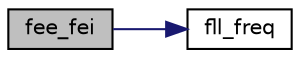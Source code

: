 digraph "fee_fei"
{
  edge [fontname="Helvetica",fontsize="10",labelfontname="Helvetica",labelfontsize="10"];
  node [fontname="Helvetica",fontsize="10",shape=record];
  rankdir="LR";
  Node21 [label="fee_fei",height=0.2,width=0.4,color="black", fillcolor="grey75", style="filled", fontcolor="black"];
  Node21 -> Node22 [color="midnightblue",fontsize="10",style="solid",fontname="Helvetica"];
  Node22 [label="fll_freq",height=0.2,width=0.4,color="black", fillcolor="white", style="filled",URL="$_m_c_g_8c.html#a030685ed5ebce3eef983e9410e7a1584"];
}
